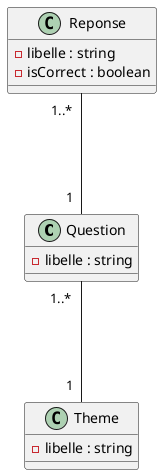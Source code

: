 @startuml

class Question {
    - libelle : string

}

class Reponse {
    - libelle : string
    - isCorrect : boolean
}

class Theme {
    - libelle : string
}

Reponse  "  1..*  " --- "1  " Question
Question "  1..*  " --- "1  " Theme

@enduml